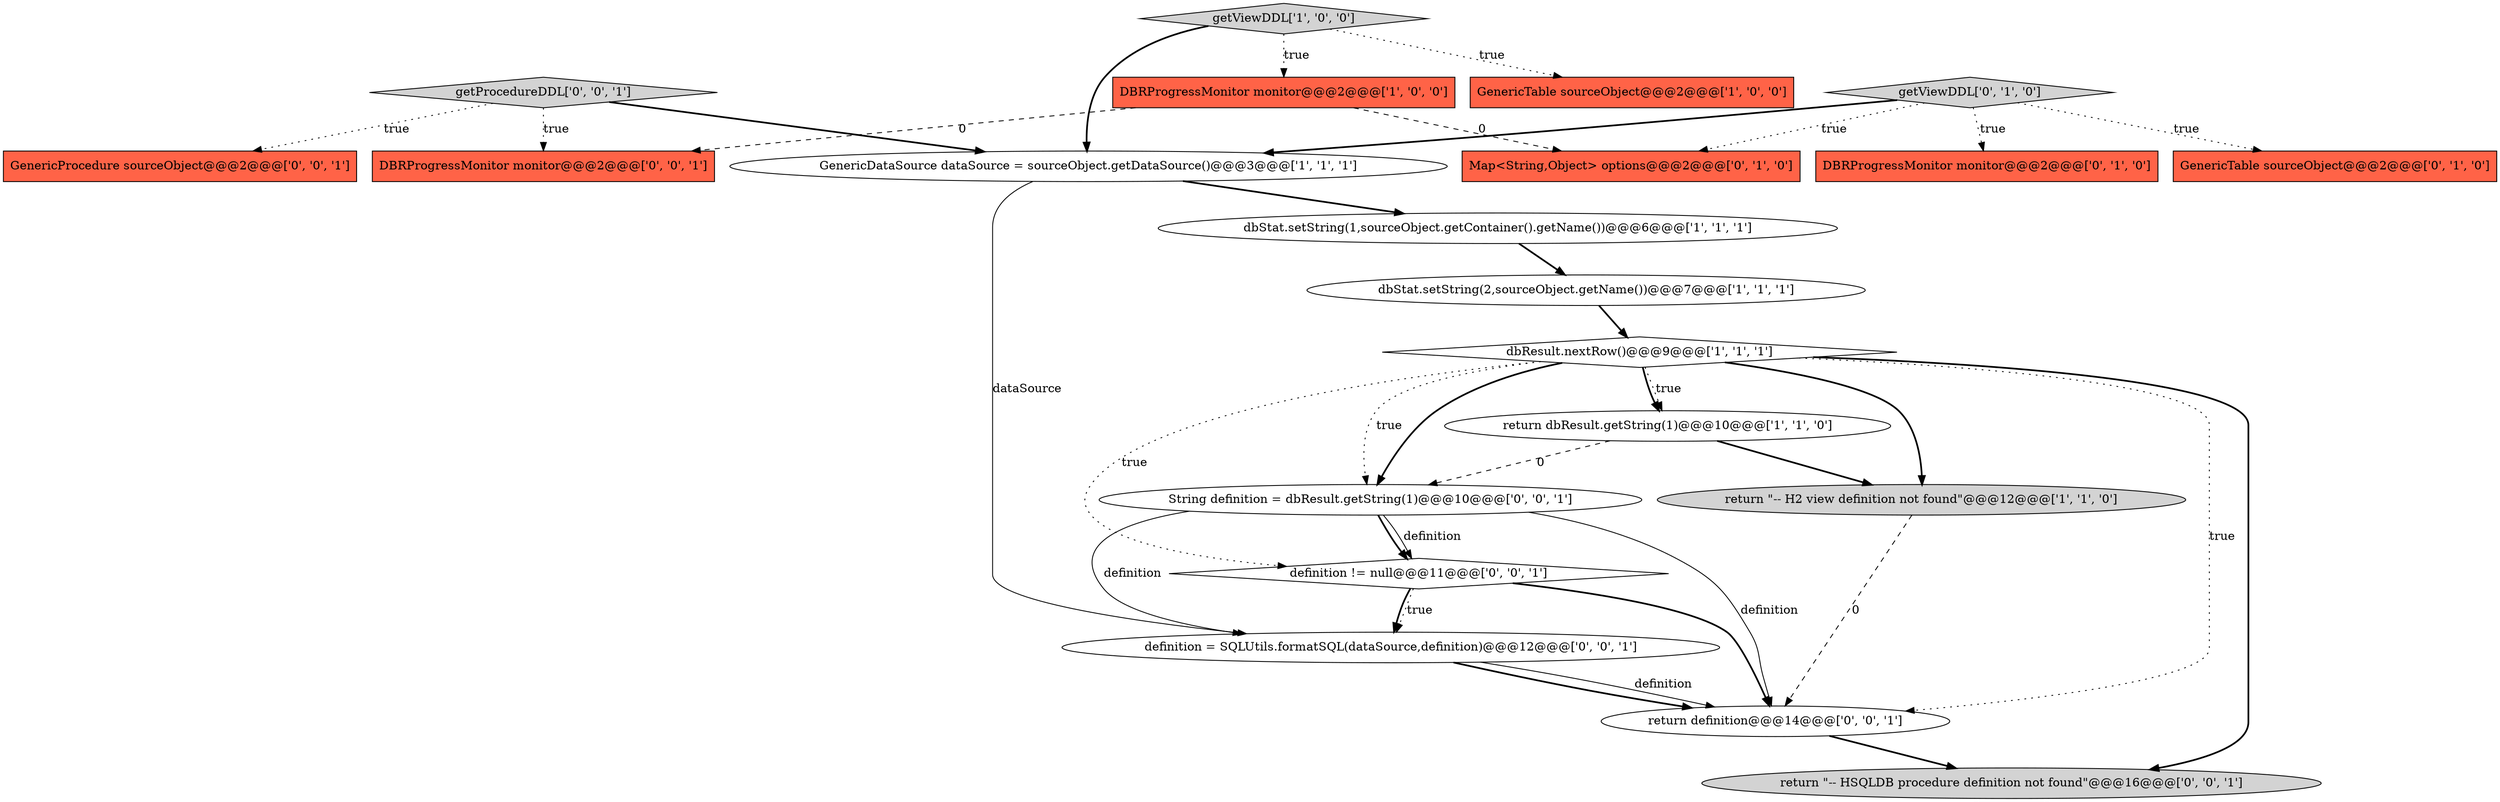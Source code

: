 digraph {
2 [style = filled, label = "dbStat.setString(2,sourceObject.getName())@@@7@@@['1', '1', '1']", fillcolor = white, shape = ellipse image = "AAA0AAABBB1BBB"];
0 [style = filled, label = "return \"-- H2 view definition not found\"@@@12@@@['1', '1', '0']", fillcolor = lightgray, shape = ellipse image = "AAA0AAABBB1BBB"];
17 [style = filled, label = "getProcedureDDL['0', '0', '1']", fillcolor = lightgray, shape = diamond image = "AAA0AAABBB3BBB"];
3 [style = filled, label = "getViewDDL['1', '0', '0']", fillcolor = lightgray, shape = diamond image = "AAA0AAABBB1BBB"];
6 [style = filled, label = "return dbResult.getString(1)@@@10@@@['1', '1', '0']", fillcolor = white, shape = ellipse image = "AAA0AAABBB1BBB"];
8 [style = filled, label = "DBRProgressMonitor monitor@@@2@@@['1', '0', '0']", fillcolor = tomato, shape = box image = "AAA1AAABBB1BBB"];
14 [style = filled, label = "DBRProgressMonitor monitor@@@2@@@['0', '0', '1']", fillcolor = tomato, shape = box image = "AAA0AAABBB3BBB"];
16 [style = filled, label = "String definition = dbResult.getString(1)@@@10@@@['0', '0', '1']", fillcolor = white, shape = ellipse image = "AAA0AAABBB3BBB"];
9 [style = filled, label = "DBRProgressMonitor monitor@@@2@@@['0', '1', '0']", fillcolor = tomato, shape = box image = "AAA0AAABBB2BBB"];
19 [style = filled, label = "return definition@@@14@@@['0', '0', '1']", fillcolor = white, shape = ellipse image = "AAA0AAABBB3BBB"];
18 [style = filled, label = "definition != null@@@11@@@['0', '0', '1']", fillcolor = white, shape = diamond image = "AAA0AAABBB3BBB"];
13 [style = filled, label = "GenericProcedure sourceObject@@@2@@@['0', '0', '1']", fillcolor = tomato, shape = box image = "AAA0AAABBB3BBB"];
15 [style = filled, label = "definition = SQLUtils.formatSQL(dataSource,definition)@@@12@@@['0', '0', '1']", fillcolor = white, shape = ellipse image = "AAA0AAABBB3BBB"];
10 [style = filled, label = "GenericTable sourceObject@@@2@@@['0', '1', '0']", fillcolor = tomato, shape = box image = "AAA0AAABBB2BBB"];
1 [style = filled, label = "GenericTable sourceObject@@@2@@@['1', '0', '0']", fillcolor = tomato, shape = box image = "AAA0AAABBB1BBB"];
12 [style = filled, label = "getViewDDL['0', '1', '0']", fillcolor = lightgray, shape = diamond image = "AAA0AAABBB2BBB"];
7 [style = filled, label = "GenericDataSource dataSource = sourceObject.getDataSource()@@@3@@@['1', '1', '1']", fillcolor = white, shape = ellipse image = "AAA0AAABBB1BBB"];
20 [style = filled, label = "return \"-- HSQLDB procedure definition not found\"@@@16@@@['0', '0', '1']", fillcolor = lightgray, shape = ellipse image = "AAA0AAABBB3BBB"];
4 [style = filled, label = "dbStat.setString(1,sourceObject.getContainer().getName())@@@6@@@['1', '1', '1']", fillcolor = white, shape = ellipse image = "AAA0AAABBB1BBB"];
11 [style = filled, label = "Map<String,Object> options@@@2@@@['0', '1', '0']", fillcolor = tomato, shape = box image = "AAA1AAABBB2BBB"];
5 [style = filled, label = "dbResult.nextRow()@@@9@@@['1', '1', '1']", fillcolor = white, shape = diamond image = "AAA0AAABBB1BBB"];
16->18 [style = bold, label=""];
16->15 [style = solid, label="definition"];
5->18 [style = dotted, label="true"];
5->20 [style = bold, label=""];
16->19 [style = solid, label="definition"];
0->19 [style = dashed, label="0"];
5->19 [style = dotted, label="true"];
19->20 [style = bold, label=""];
18->15 [style = bold, label=""];
18->15 [style = dotted, label="true"];
18->19 [style = bold, label=""];
5->6 [style = dotted, label="true"];
17->14 [style = dotted, label="true"];
6->0 [style = bold, label=""];
4->2 [style = bold, label=""];
7->4 [style = bold, label=""];
8->14 [style = dashed, label="0"];
15->19 [style = bold, label=""];
12->7 [style = bold, label=""];
12->11 [style = dotted, label="true"];
5->16 [style = bold, label=""];
17->7 [style = bold, label=""];
6->16 [style = dashed, label="0"];
5->6 [style = bold, label=""];
12->10 [style = dotted, label="true"];
5->0 [style = bold, label=""];
3->7 [style = bold, label=""];
15->19 [style = solid, label="definition"];
5->16 [style = dotted, label="true"];
16->18 [style = solid, label="definition"];
8->11 [style = dashed, label="0"];
3->8 [style = dotted, label="true"];
17->13 [style = dotted, label="true"];
3->1 [style = dotted, label="true"];
2->5 [style = bold, label=""];
12->9 [style = dotted, label="true"];
7->15 [style = solid, label="dataSource"];
}
